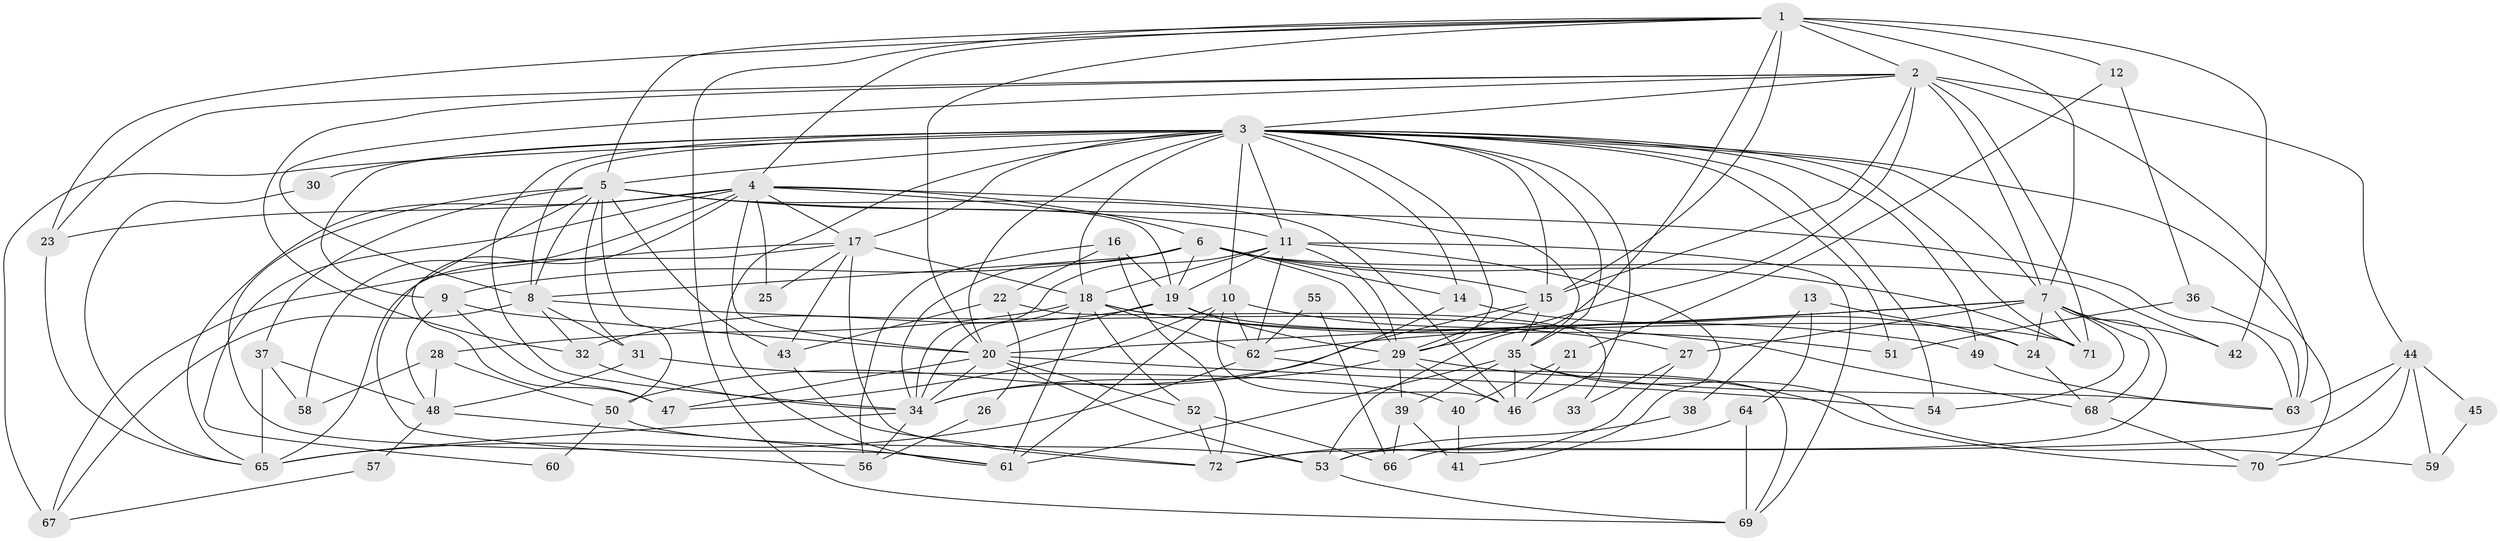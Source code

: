 // original degree distribution, {5: 0.14685314685314685, 3: 0.2727272727272727, 4: 0.34265734265734266, 2: 0.1048951048951049, 6: 0.08391608391608392, 10: 0.006993006993006993, 7: 0.04195804195804196}
// Generated by graph-tools (version 1.1) at 2025/35/03/09/25 02:35:57]
// undirected, 72 vertices, 198 edges
graph export_dot {
graph [start="1"]
  node [color=gray90,style=filled];
  1;
  2;
  3;
  4;
  5;
  6;
  7;
  8;
  9;
  10;
  11;
  12;
  13;
  14;
  15;
  16;
  17;
  18;
  19;
  20;
  21;
  22;
  23;
  24;
  25;
  26;
  27;
  28;
  29;
  30;
  31;
  32;
  33;
  34;
  35;
  36;
  37;
  38;
  39;
  40;
  41;
  42;
  43;
  44;
  45;
  46;
  47;
  48;
  49;
  50;
  51;
  52;
  53;
  54;
  55;
  56;
  57;
  58;
  59;
  60;
  61;
  62;
  63;
  64;
  65;
  66;
  67;
  68;
  69;
  70;
  71;
  72;
  1 -- 2 [weight=1.0];
  1 -- 4 [weight=1.0];
  1 -- 5 [weight=1.0];
  1 -- 7 [weight=2.0];
  1 -- 12 [weight=2.0];
  1 -- 15 [weight=1.0];
  1 -- 20 [weight=2.0];
  1 -- 23 [weight=1.0];
  1 -- 42 [weight=1.0];
  1 -- 53 [weight=1.0];
  1 -- 69 [weight=1.0];
  2 -- 3 [weight=1.0];
  2 -- 7 [weight=1.0];
  2 -- 8 [weight=1.0];
  2 -- 15 [weight=1.0];
  2 -- 23 [weight=1.0];
  2 -- 29 [weight=1.0];
  2 -- 32 [weight=1.0];
  2 -- 44 [weight=1.0];
  2 -- 63 [weight=1.0];
  2 -- 71 [weight=1.0];
  3 -- 5 [weight=2.0];
  3 -- 7 [weight=2.0];
  3 -- 8 [weight=2.0];
  3 -- 9 [weight=1.0];
  3 -- 10 [weight=2.0];
  3 -- 11 [weight=2.0];
  3 -- 14 [weight=1.0];
  3 -- 15 [weight=1.0];
  3 -- 17 [weight=1.0];
  3 -- 18 [weight=1.0];
  3 -- 20 [weight=2.0];
  3 -- 29 [weight=1.0];
  3 -- 30 [weight=1.0];
  3 -- 34 [weight=2.0];
  3 -- 35 [weight=1.0];
  3 -- 46 [weight=1.0];
  3 -- 49 [weight=1.0];
  3 -- 51 [weight=1.0];
  3 -- 54 [weight=1.0];
  3 -- 61 [weight=1.0];
  3 -- 67 [weight=1.0];
  3 -- 70 [weight=1.0];
  3 -- 71 [weight=1.0];
  4 -- 6 [weight=1.0];
  4 -- 17 [weight=1.0];
  4 -- 19 [weight=1.0];
  4 -- 20 [weight=2.0];
  4 -- 23 [weight=1.0];
  4 -- 25 [weight=1.0];
  4 -- 35 [weight=1.0];
  4 -- 56 [weight=1.0];
  4 -- 58 [weight=1.0];
  4 -- 60 [weight=1.0];
  4 -- 65 [weight=1.0];
  5 -- 8 [weight=1.0];
  5 -- 11 [weight=1.0];
  5 -- 31 [weight=1.0];
  5 -- 37 [weight=1.0];
  5 -- 43 [weight=1.0];
  5 -- 46 [weight=1.0];
  5 -- 47 [weight=1.0];
  5 -- 50 [weight=1.0];
  5 -- 61 [weight=1.0];
  5 -- 63 [weight=1.0];
  6 -- 8 [weight=1.0];
  6 -- 9 [weight=1.0];
  6 -- 14 [weight=1.0];
  6 -- 15 [weight=1.0];
  6 -- 19 [weight=1.0];
  6 -- 29 [weight=1.0];
  6 -- 34 [weight=1.0];
  6 -- 42 [weight=1.0];
  6 -- 71 [weight=1.0];
  7 -- 20 [weight=1.0];
  7 -- 24 [weight=1.0];
  7 -- 27 [weight=1.0];
  7 -- 42 [weight=1.0];
  7 -- 53 [weight=1.0];
  7 -- 54 [weight=1.0];
  7 -- 62 [weight=1.0];
  7 -- 68 [weight=1.0];
  7 -- 71 [weight=1.0];
  8 -- 31 [weight=1.0];
  8 -- 32 [weight=1.0];
  8 -- 67 [weight=1.0];
  8 -- 68 [weight=1.0];
  9 -- 20 [weight=2.0];
  9 -- 47 [weight=1.0];
  9 -- 48 [weight=1.0];
  10 -- 27 [weight=1.0];
  10 -- 46 [weight=1.0];
  10 -- 47 [weight=1.0];
  10 -- 61 [weight=1.0];
  10 -- 62 [weight=1.0];
  11 -- 18 [weight=2.0];
  11 -- 19 [weight=1.0];
  11 -- 29 [weight=4.0];
  11 -- 34 [weight=1.0];
  11 -- 41 [weight=1.0];
  11 -- 62 [weight=1.0];
  11 -- 69 [weight=1.0];
  12 -- 21 [weight=1.0];
  12 -- 36 [weight=1.0];
  13 -- 24 [weight=1.0];
  13 -- 38 [weight=1.0];
  13 -- 64 [weight=1.0];
  14 -- 24 [weight=1.0];
  14 -- 34 [weight=1.0];
  15 -- 29 [weight=1.0];
  15 -- 35 [weight=1.0];
  15 -- 50 [weight=1.0];
  16 -- 19 [weight=2.0];
  16 -- 22 [weight=1.0];
  16 -- 56 [weight=1.0];
  16 -- 72 [weight=1.0];
  17 -- 18 [weight=1.0];
  17 -- 25 [weight=1.0];
  17 -- 43 [weight=1.0];
  17 -- 65 [weight=1.0];
  17 -- 67 [weight=1.0];
  17 -- 72 [weight=1.0];
  18 -- 28 [weight=1.0];
  18 -- 34 [weight=1.0];
  18 -- 49 [weight=1.0];
  18 -- 51 [weight=1.0];
  18 -- 52 [weight=1.0];
  18 -- 61 [weight=1.0];
  18 -- 62 [weight=1.0];
  19 -- 20 [weight=1.0];
  19 -- 29 [weight=1.0];
  19 -- 32 [weight=1.0];
  19 -- 71 [weight=1.0];
  20 -- 34 [weight=1.0];
  20 -- 47 [weight=1.0];
  20 -- 52 [weight=1.0];
  20 -- 53 [weight=1.0];
  20 -- 54 [weight=1.0];
  21 -- 40 [weight=1.0];
  21 -- 46 [weight=1.0];
  22 -- 26 [weight=1.0];
  22 -- 33 [weight=1.0];
  22 -- 43 [weight=1.0];
  23 -- 65 [weight=1.0];
  24 -- 68 [weight=1.0];
  26 -- 56 [weight=1.0];
  27 -- 33 [weight=1.0];
  27 -- 72 [weight=1.0];
  28 -- 48 [weight=1.0];
  28 -- 50 [weight=1.0];
  28 -- 58 [weight=1.0];
  29 -- 34 [weight=1.0];
  29 -- 39 [weight=2.0];
  29 -- 46 [weight=1.0];
  29 -- 70 [weight=1.0];
  30 -- 65 [weight=1.0];
  31 -- 40 [weight=1.0];
  31 -- 48 [weight=1.0];
  32 -- 34 [weight=1.0];
  34 -- 56 [weight=1.0];
  34 -- 65 [weight=1.0];
  35 -- 39 [weight=1.0];
  35 -- 46 [weight=1.0];
  35 -- 59 [weight=1.0];
  35 -- 61 [weight=1.0];
  35 -- 63 [weight=1.0];
  36 -- 51 [weight=1.0];
  36 -- 63 [weight=1.0];
  37 -- 48 [weight=1.0];
  37 -- 58 [weight=1.0];
  37 -- 65 [weight=1.0];
  38 -- 53 [weight=1.0];
  39 -- 41 [weight=1.0];
  39 -- 66 [weight=1.0];
  40 -- 41 [weight=1.0];
  43 -- 72 [weight=1.0];
  44 -- 45 [weight=1.0];
  44 -- 59 [weight=1.0];
  44 -- 63 [weight=1.0];
  44 -- 70 [weight=1.0];
  44 -- 72 [weight=1.0];
  45 -- 59 [weight=1.0];
  48 -- 57 [weight=1.0];
  48 -- 61 [weight=1.0];
  49 -- 63 [weight=1.0];
  50 -- 53 [weight=1.0];
  50 -- 60 [weight=1.0];
  52 -- 66 [weight=1.0];
  52 -- 72 [weight=1.0];
  53 -- 69 [weight=1.0];
  55 -- 62 [weight=1.0];
  55 -- 66 [weight=1.0];
  57 -- 67 [weight=1.0];
  62 -- 65 [weight=1.0];
  62 -- 69 [weight=1.0];
  64 -- 66 [weight=1.0];
  64 -- 69 [weight=1.0];
  68 -- 70 [weight=1.0];
}
